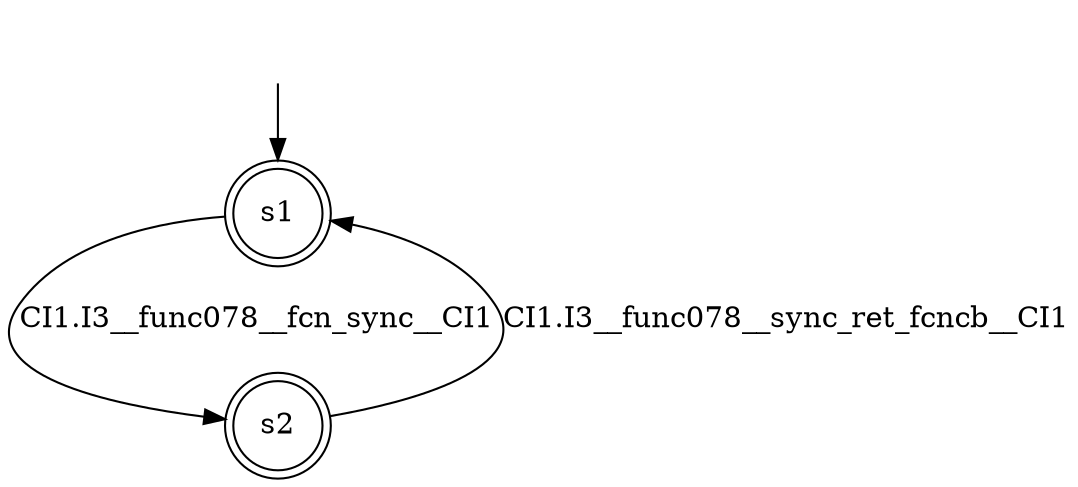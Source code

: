 digraph automaton {
	1 [label=<s1> shape="doublecircle"];
	2 [label=<s2> shape="doublecircle"];
	__init1 [label=<> shape="none"];
	__init1 -> 1;
	1 -> 2 [label=<CI1.I3__func078__fcn_sync__CI1> id="1-0-2"];
	2 -> 1 [label=<CI1.I3__func078__sync_ret_fcncb__CI1> id="2-0-1"];
}
